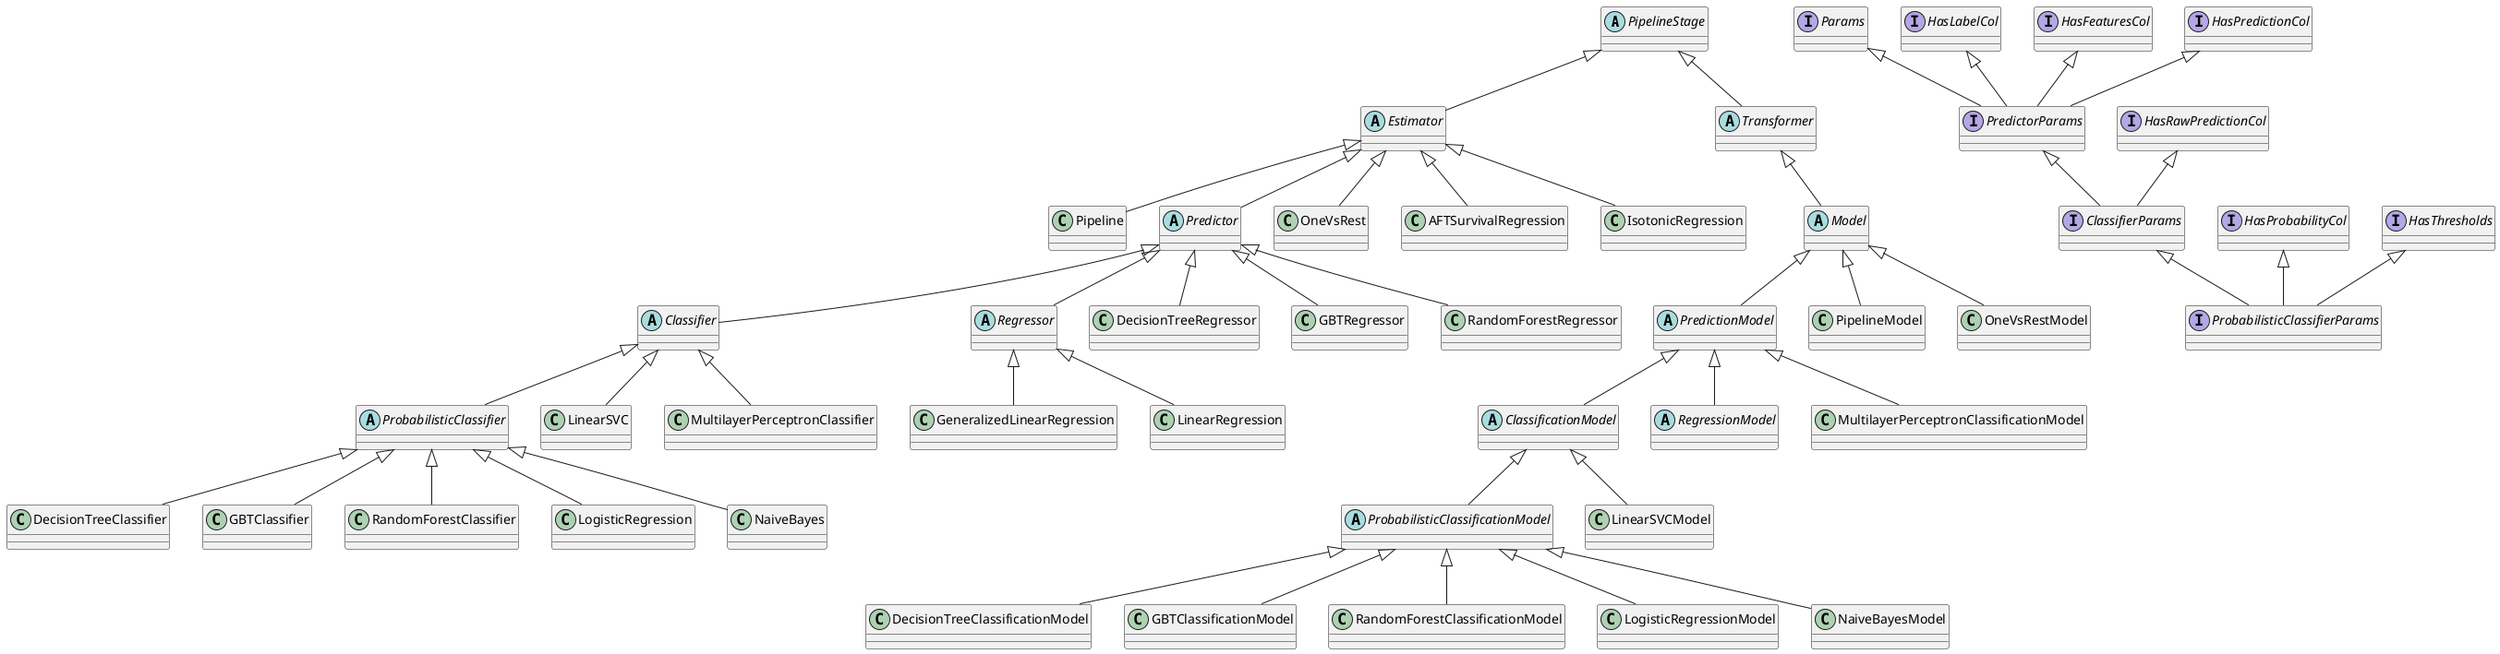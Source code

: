 @startuml

abstract class PipelineStage
abstract class Estimator
abstract class Transformer
abstract class Model
abstract class PredictionModel

PipelineStage <|-- Estimator
Estimator <|-- Pipeline
Estimator <|-- Predictor
Estimator <|-- OneVsRest
PipelineStage <|-- Transformer
Transformer <|-- Model
Model <|-- PipelineModel
Model <|-- PredictionModel



abstract class Predictor
abstract class PredictionModel
abstract class Classifier
abstract class Regressor
abstract class ClassificationModel
abstract class RegressionModel
abstract class ProbabilisticClassificationModel

Predictor <|-- Classifier
'ClassifierParams <|.. Classifier
Predictor <|-- Regressor
'PredictorParams <|.. Regressor
PredictionModel <|-- ClassificationModel
PredictionModel <|-- RegressionModel

ProbabilisticClassificationModel <|-- DecisionTreeClassificationModel
ProbabilisticClassificationModel <|-- GBTClassificationModel
ProbabilisticClassificationModel <|-- RandomForestClassificationModel
ProbabilisticClassificationModel <|-- LogisticRegressionModel
ProbabilisticClassificationModel <|-- NaiveBayesModel

ClassificationModel <|-- LinearSVCModel
ClassificationModel <|-- ProbabilisticClassificationModel
PredictionModel <|-- MultilayerPerceptronClassificationModel
Model <|--OneVsRestModel


abstract class ProbabilisticClassifier
Classifier <|-- ProbabilisticClassifier
'ProbabilisticClassifierParams <|.. ProbabilisticClassifier
Classifier <|-- LinearSVC
Classifier <|-- MultilayerPerceptronClassifier
ProbabilisticClassifier <|-- DecisionTreeClassifier
ProbabilisticClassifier <|-- GBTClassifier
ProbabilisticClassifier <|-- RandomForestClassifier
ProbabilisticClassifier <|-- LogisticRegression
ProbabilisticClassifier <|-- NaiveBayes

Regressor <|-- GeneralizedLinearRegression
Regressor <|-- LinearRegression

Estimator <|-- AFTSurvivalRegression
Estimator <|-- IsotonicRegression
Predictor <|-- DecisionTreeRegressor
Predictor <|-- GBTRegressor
Predictor <|-- RandomForestRegressor

interface Params
interface HasLabelCol
interface HasFeaturesCol
interface HasPredictionCol
interface PredictorParams
interface HasRawPredictionCol
interface ClassifierParams

Params <|-- PredictorParams
HasLabelCol <|-- PredictorParams
HasFeaturesCol <|-- PredictorParams
HasPredictionCol <|-- PredictorParams

PredictorParams <|-- ClassifierParams
HasRawPredictionCol <|-- ClassifierParams

interface HasProbabilityCol
interface HasThresholds
interface ProbabilisticClassifierParams

ClassifierParams <|-- ProbabilisticClassifierParams
HasProbabilityCol <|-- ProbabilisticClassifierParams
HasThresholds <|-- ProbabilisticClassifierParams
@enduml